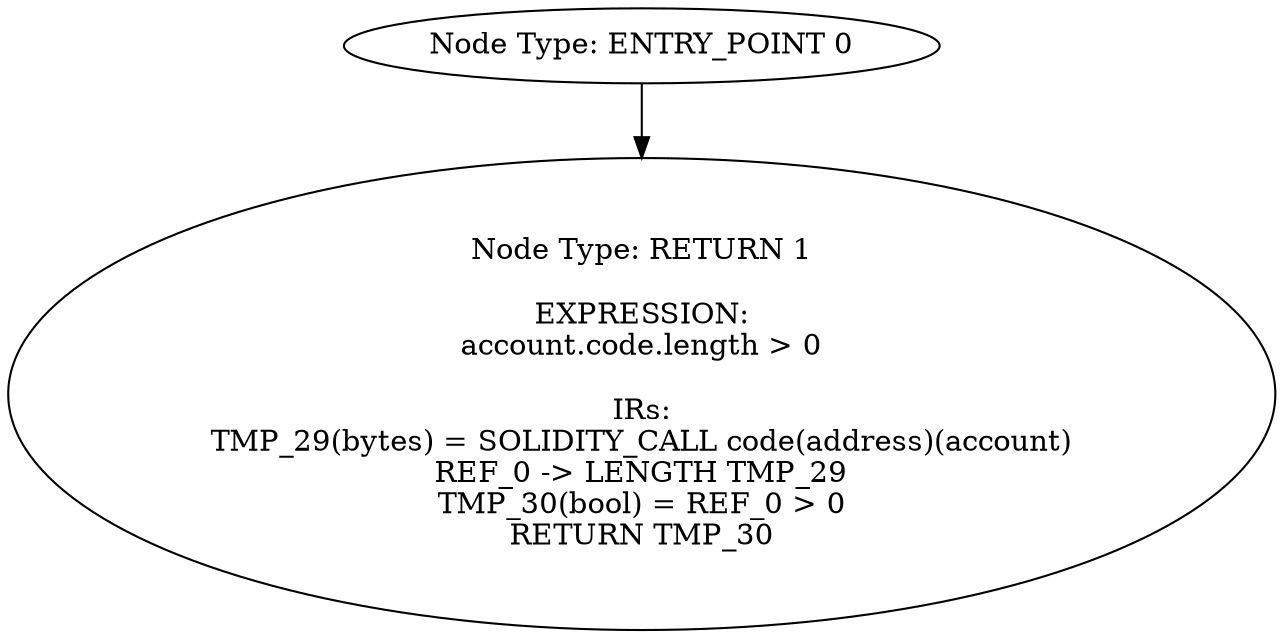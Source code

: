 digraph{
0[label="Node Type: ENTRY_POINT 0
"];
0->1;
1[label="Node Type: RETURN 1

EXPRESSION:
account.code.length > 0

IRs:
TMP_29(bytes) = SOLIDITY_CALL code(address)(account)
REF_0 -> LENGTH TMP_29
TMP_30(bool) = REF_0 > 0
RETURN TMP_30"];
}
